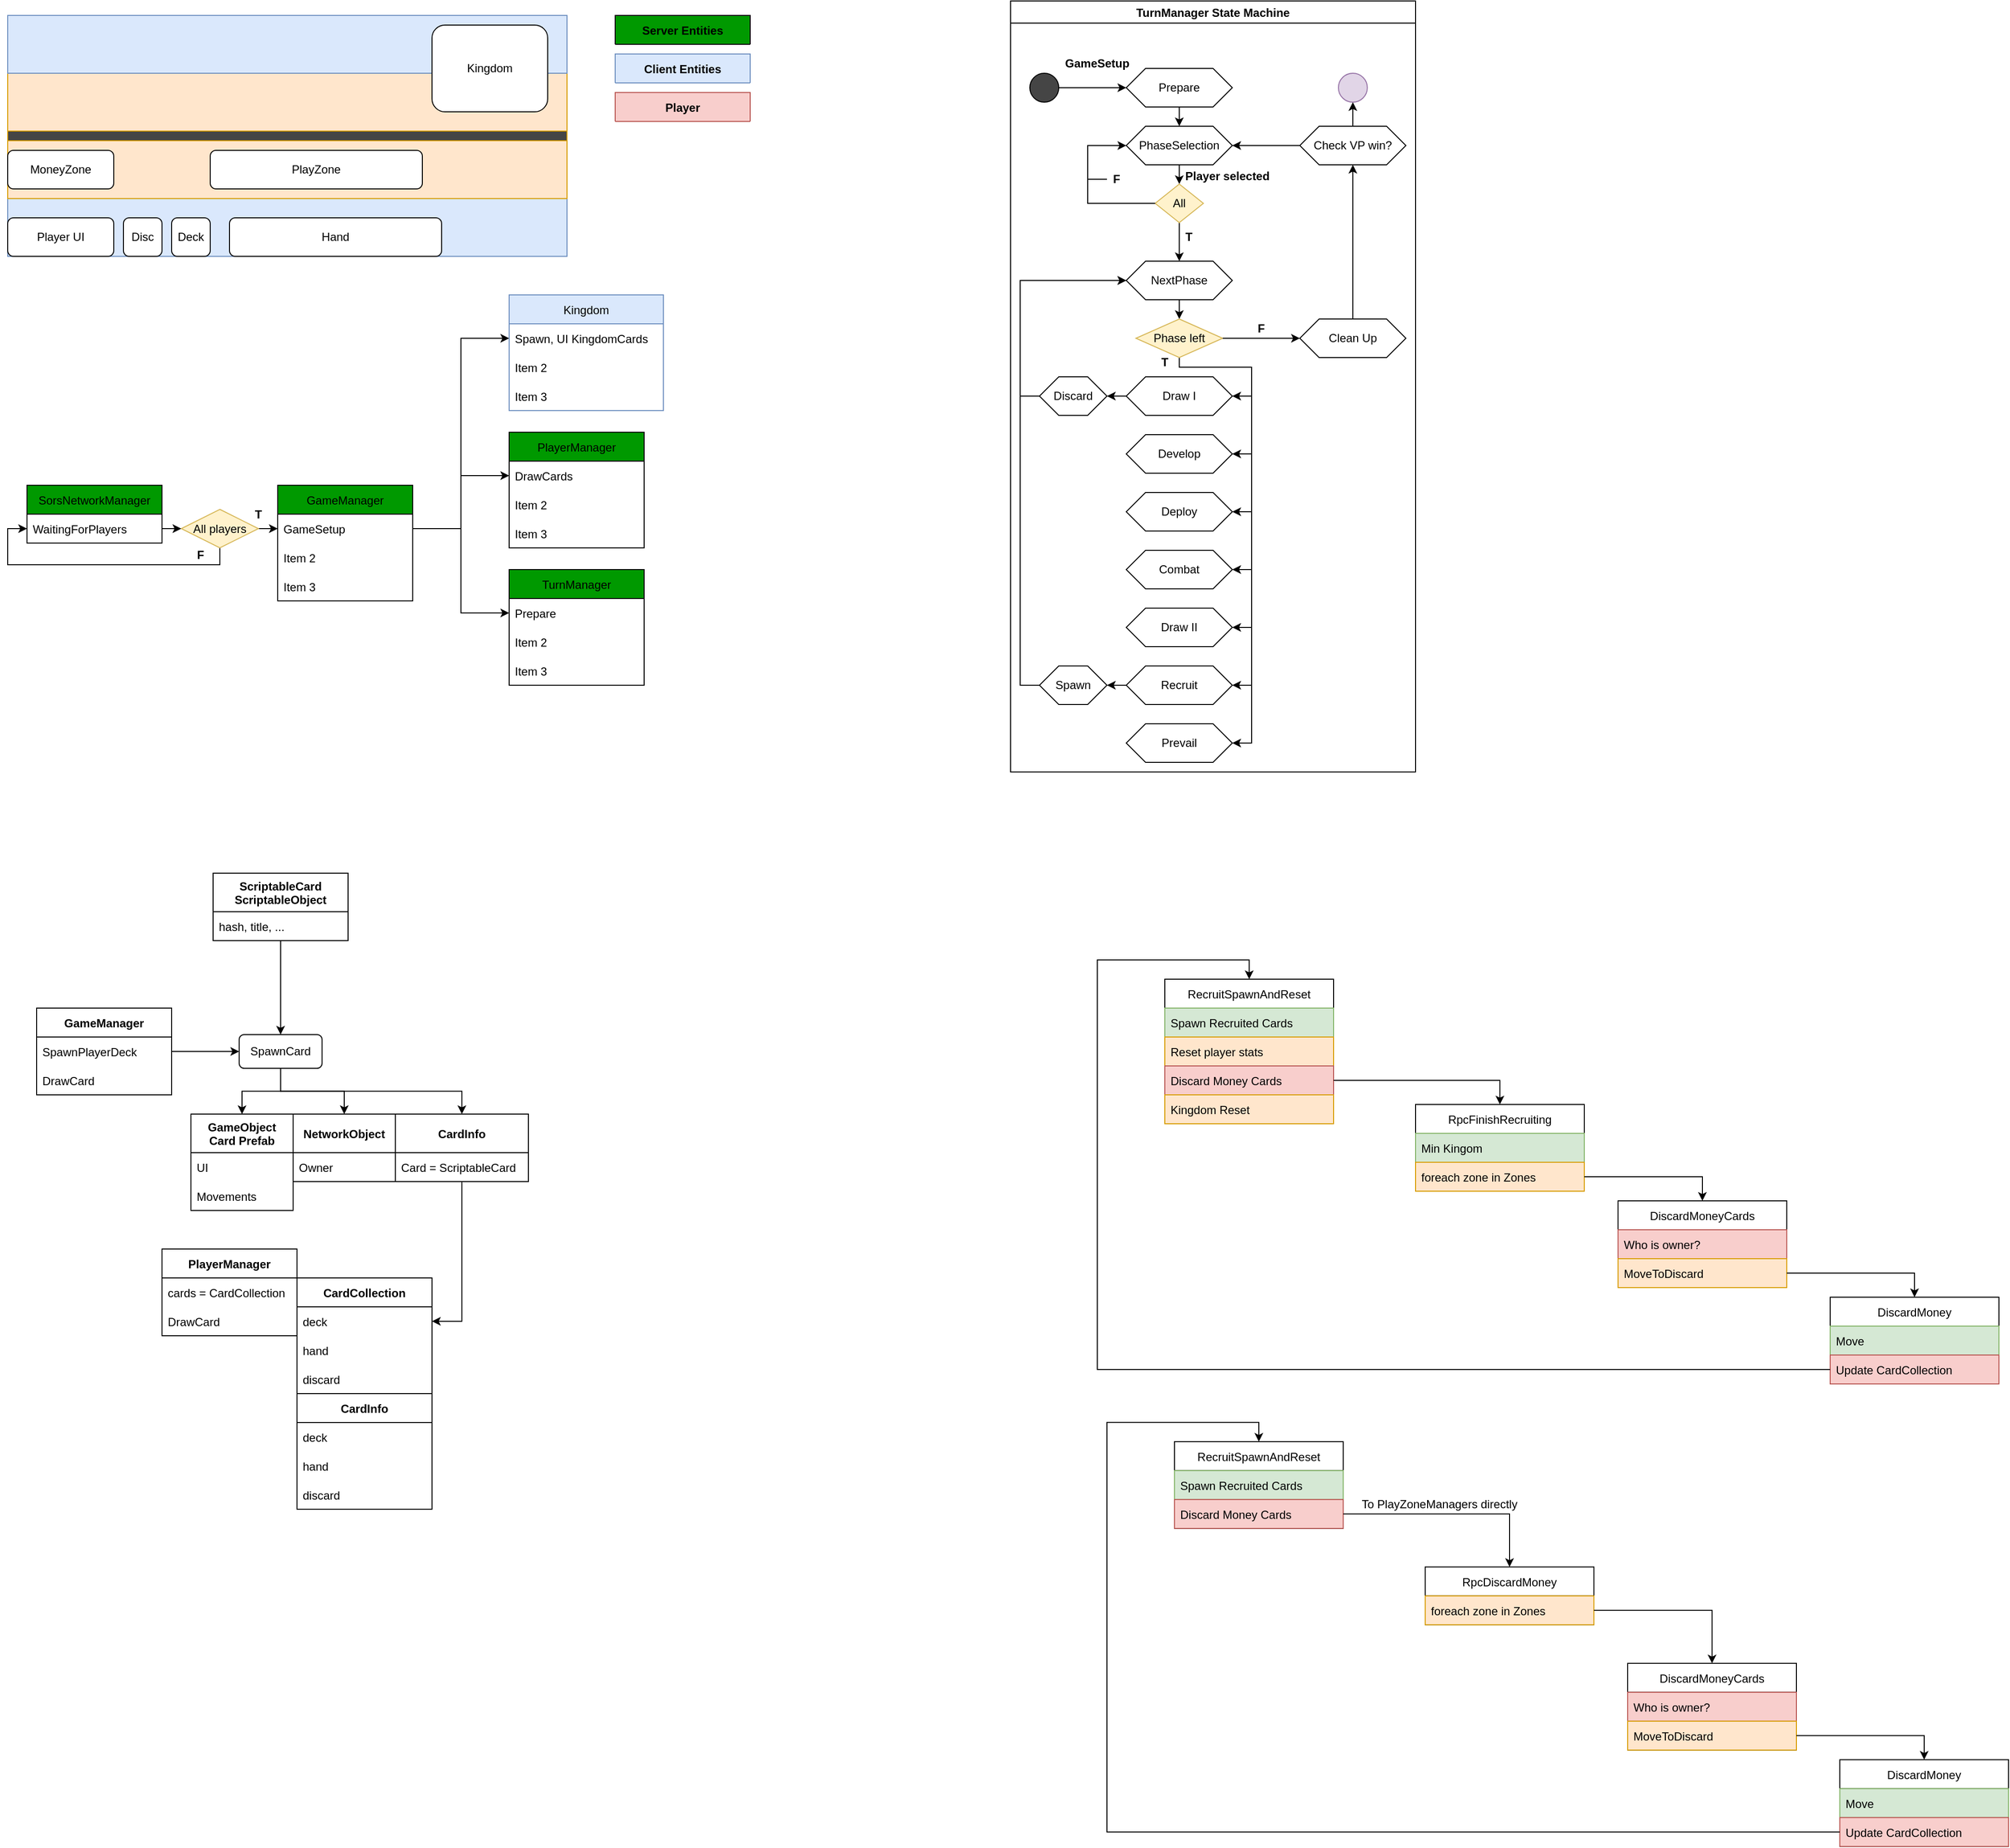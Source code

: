 <mxfile version="20.3.2" type="github">
  <diagram name="Page-1" id="e56a1550-8fbb-45ad-956c-1786394a9013">
    <mxGraphModel dx="1580" dy="887" grid="1" gridSize="10" guides="1" tooltips="1" connect="1" arrows="1" fold="1" page="1" pageScale="1" pageWidth="1100" pageHeight="850" background="none" math="0" shadow="0">
      <root>
        <mxCell id="0" />
        <mxCell id="1" parent="0" />
        <mxCell id="LB_I5nbtP3hotRsRZlri-26" value="TurnManager State Machine" style="swimlane;" parent="1" vertex="1">
          <mxGeometry x="1110" y="25" width="420" height="800" as="geometry" />
        </mxCell>
        <mxCell id="LB_I5nbtP3hotRsRZlri-33" style="edgeStyle=orthogonalEdgeStyle;rounded=0;orthogonalLoop=1;jettySize=auto;html=1;exitX=0.5;exitY=1;exitDx=0;exitDy=0;entryX=0.5;entryY=0;entryDx=0;entryDy=0;" parent="LB_I5nbtP3hotRsRZlri-26" source="LB_I5nbtP3hotRsRZlri-27" target="LB_I5nbtP3hotRsRZlri-32" edge="1">
          <mxGeometry relative="1" as="geometry" />
        </mxCell>
        <mxCell id="LB_I5nbtP3hotRsRZlri-27" value="Prepare" style="shape=hexagon;perimeter=hexagonPerimeter2;whiteSpace=wrap;html=1;fixedSize=1;" parent="LB_I5nbtP3hotRsRZlri-26" vertex="1">
          <mxGeometry x="120" y="70" width="110" height="40" as="geometry" />
        </mxCell>
        <mxCell id="LB_I5nbtP3hotRsRZlri-29" style="edgeStyle=orthogonalEdgeStyle;rounded=0;orthogonalLoop=1;jettySize=auto;html=1;exitX=1;exitY=0.5;exitDx=0;exitDy=0;entryX=0;entryY=0.5;entryDx=0;entryDy=0;" parent="LB_I5nbtP3hotRsRZlri-26" source="LB_I5nbtP3hotRsRZlri-28" target="LB_I5nbtP3hotRsRZlri-27" edge="1">
          <mxGeometry relative="1" as="geometry" />
        </mxCell>
        <mxCell id="LB_I5nbtP3hotRsRZlri-28" value="" style="ellipse;whiteSpace=wrap;html=1;aspect=fixed;fillColor=#454545;" parent="LB_I5nbtP3hotRsRZlri-26" vertex="1">
          <mxGeometry x="20" y="75" width="30" height="30" as="geometry" />
        </mxCell>
        <mxCell id="LB_I5nbtP3hotRsRZlri-31" value="&lt;b&gt;GameSetup&lt;/b&gt;" style="text;html=1;strokeColor=none;fillColor=none;align=center;verticalAlign=middle;whiteSpace=wrap;rounded=0;" parent="LB_I5nbtP3hotRsRZlri-26" vertex="1">
          <mxGeometry x="60" y="50" width="60" height="30" as="geometry" />
        </mxCell>
        <mxCell id="LB_I5nbtP3hotRsRZlri-36" style="edgeStyle=orthogonalEdgeStyle;rounded=0;orthogonalLoop=1;jettySize=auto;html=1;exitX=0.5;exitY=1;exitDx=0;exitDy=0;entryX=0.5;entryY=0;entryDx=0;entryDy=0;" parent="LB_I5nbtP3hotRsRZlri-26" source="LB_I5nbtP3hotRsRZlri-32" target="LB_I5nbtP3hotRsRZlri-34" edge="1">
          <mxGeometry relative="1" as="geometry" />
        </mxCell>
        <mxCell id="LB_I5nbtP3hotRsRZlri-32" value="PhaseSelection" style="shape=hexagon;perimeter=hexagonPerimeter2;whiteSpace=wrap;html=1;fixedSize=1;" parent="LB_I5nbtP3hotRsRZlri-26" vertex="1">
          <mxGeometry x="120" y="130" width="110" height="40" as="geometry" />
        </mxCell>
        <mxCell id="LB_I5nbtP3hotRsRZlri-37" style="edgeStyle=orthogonalEdgeStyle;rounded=0;orthogonalLoop=1;jettySize=auto;html=1;exitX=0;exitY=0.5;exitDx=0;exitDy=0;entryX=0;entryY=0.5;entryDx=0;entryDy=0;startArrow=none;" parent="LB_I5nbtP3hotRsRZlri-26" source="LB_I5nbtP3hotRsRZlri-38" target="LB_I5nbtP3hotRsRZlri-32" edge="1">
          <mxGeometry relative="1" as="geometry" />
        </mxCell>
        <mxCell id="58iVRJR7mtL0bhPhVLgX-5" style="edgeStyle=orthogonalEdgeStyle;rounded=0;orthogonalLoop=1;jettySize=auto;html=1;exitX=0.5;exitY=1;exitDx=0;exitDy=0;entryX=0.5;entryY=0;entryDx=0;entryDy=0;" parent="LB_I5nbtP3hotRsRZlri-26" source="LB_I5nbtP3hotRsRZlri-34" target="LB_I5nbtP3hotRsRZlri-40" edge="1">
          <mxGeometry relative="1" as="geometry" />
        </mxCell>
        <mxCell id="LB_I5nbtP3hotRsRZlri-34" value="All" style="rhombus;whiteSpace=wrap;html=1;fillColor=#fff2cc;strokeColor=#d6b656;" parent="LB_I5nbtP3hotRsRZlri-26" vertex="1">
          <mxGeometry x="150" y="190" width="50" height="40" as="geometry" />
        </mxCell>
        <mxCell id="LB_I5nbtP3hotRsRZlri-35" value="&lt;b&gt;Player selected&lt;/b&gt;" style="text;html=1;strokeColor=none;fillColor=none;align=center;verticalAlign=middle;whiteSpace=wrap;rounded=0;" parent="LB_I5nbtP3hotRsRZlri-26" vertex="1">
          <mxGeometry x="175" y="167" width="100" height="30" as="geometry" />
        </mxCell>
        <mxCell id="LB_I5nbtP3hotRsRZlri-38" value="&lt;b&gt;F&lt;/b&gt;" style="text;html=1;strokeColor=none;fillColor=none;align=center;verticalAlign=middle;whiteSpace=wrap;rounded=0;" parent="LB_I5nbtP3hotRsRZlri-26" vertex="1">
          <mxGeometry x="100" y="170" width="20" height="30" as="geometry" />
        </mxCell>
        <mxCell id="LB_I5nbtP3hotRsRZlri-39" value="" style="edgeStyle=orthogonalEdgeStyle;rounded=0;orthogonalLoop=1;jettySize=auto;html=1;exitX=0;exitY=0.5;exitDx=0;exitDy=0;entryX=0;entryY=0.5;entryDx=0;entryDy=0;endArrow=none;" parent="LB_I5nbtP3hotRsRZlri-26" source="LB_I5nbtP3hotRsRZlri-34" target="LB_I5nbtP3hotRsRZlri-38" edge="1">
          <mxGeometry relative="1" as="geometry">
            <mxPoint x="1380" y="1050" as="sourcePoint" />
            <mxPoint x="1350" y="990" as="targetPoint" />
            <Array as="points">
              <mxPoint x="80" y="210" />
              <mxPoint x="80" y="185" />
            </Array>
          </mxGeometry>
        </mxCell>
        <mxCell id="58iVRJR7mtL0bhPhVLgX-8" style="edgeStyle=orthogonalEdgeStyle;rounded=0;orthogonalLoop=1;jettySize=auto;html=1;exitX=0.5;exitY=1;exitDx=0;exitDy=0;entryX=0.5;entryY=0;entryDx=0;entryDy=0;" parent="LB_I5nbtP3hotRsRZlri-26" source="LB_I5nbtP3hotRsRZlri-40" target="LB_I5nbtP3hotRsRZlri-44" edge="1">
          <mxGeometry relative="1" as="geometry" />
        </mxCell>
        <mxCell id="LB_I5nbtP3hotRsRZlri-40" value="NextPhase" style="shape=hexagon;perimeter=hexagonPerimeter2;whiteSpace=wrap;html=1;fixedSize=1;" parent="LB_I5nbtP3hotRsRZlri-26" vertex="1">
          <mxGeometry x="120" y="270" width="110" height="40" as="geometry" />
        </mxCell>
        <mxCell id="LB_I5nbtP3hotRsRZlri-42" value="&lt;b&gt;T&lt;/b&gt;" style="text;html=1;strokeColor=none;fillColor=none;align=center;verticalAlign=middle;whiteSpace=wrap;rounded=0;" parent="LB_I5nbtP3hotRsRZlri-26" vertex="1">
          <mxGeometry x="175" y="230" width="20" height="30" as="geometry" />
        </mxCell>
        <mxCell id="58iVRJR7mtL0bhPhVLgX-4" style="edgeStyle=orthogonalEdgeStyle;rounded=0;orthogonalLoop=1;jettySize=auto;html=1;exitX=0;exitY=0.5;exitDx=0;exitDy=0;entryX=1;entryY=0.5;entryDx=0;entryDy=0;" parent="LB_I5nbtP3hotRsRZlri-26" source="LB_I5nbtP3hotRsRZlri-43" target="LB_I5nbtP3hotRsRZlri-48" edge="1">
          <mxGeometry relative="1" as="geometry" />
        </mxCell>
        <mxCell id="LB_I5nbtP3hotRsRZlri-43" value="Draw I" style="shape=hexagon;perimeter=hexagonPerimeter2;whiteSpace=wrap;html=1;fixedSize=1;" parent="LB_I5nbtP3hotRsRZlri-26" vertex="1">
          <mxGeometry x="120" y="390" width="110" height="40" as="geometry" />
        </mxCell>
        <mxCell id="LB_I5nbtP3hotRsRZlri-46" style="edgeStyle=orthogonalEdgeStyle;rounded=0;orthogonalLoop=1;jettySize=auto;html=1;exitX=0.5;exitY=1;exitDx=0;exitDy=0;entryX=1;entryY=0.5;entryDx=0;entryDy=0;" parent="LB_I5nbtP3hotRsRZlri-26" source="LB_I5nbtP3hotRsRZlri-44" target="LB_I5nbtP3hotRsRZlri-43" edge="1">
          <mxGeometry relative="1" as="geometry">
            <mxPoint x="250" y="400.0" as="sourcePoint" />
            <Array as="points">
              <mxPoint x="175" y="380" />
              <mxPoint x="250" y="380" />
              <mxPoint x="250" y="410" />
            </Array>
          </mxGeometry>
        </mxCell>
        <mxCell id="LB_I5nbtP3hotRsRZlri-57" style="edgeStyle=orthogonalEdgeStyle;rounded=0;orthogonalLoop=1;jettySize=auto;html=1;exitX=0;exitY=0.5;exitDx=0;exitDy=0;entryX=1;entryY=0.5;entryDx=0;entryDy=0;" parent="LB_I5nbtP3hotRsRZlri-26" target="LB_I5nbtP3hotRsRZlri-49" edge="1">
          <mxGeometry relative="1" as="geometry">
            <Array as="points">
              <mxPoint x="250" y="470" />
            </Array>
            <mxPoint x="250" y="400.0" as="sourcePoint" />
          </mxGeometry>
        </mxCell>
        <mxCell id="LB_I5nbtP3hotRsRZlri-58" style="edgeStyle=orthogonalEdgeStyle;rounded=0;orthogonalLoop=1;jettySize=auto;html=1;exitX=0;exitY=0.5;exitDx=0;exitDy=0;entryX=1;entryY=0.5;entryDx=0;entryDy=0;" parent="LB_I5nbtP3hotRsRZlri-26" target="LB_I5nbtP3hotRsRZlri-50" edge="1">
          <mxGeometry relative="1" as="geometry">
            <Array as="points">
              <mxPoint x="250" y="530" />
            </Array>
            <mxPoint x="250" y="400.0" as="sourcePoint" />
          </mxGeometry>
        </mxCell>
        <mxCell id="LB_I5nbtP3hotRsRZlri-59" style="edgeStyle=orthogonalEdgeStyle;rounded=0;orthogonalLoop=1;jettySize=auto;html=1;exitX=0;exitY=0.5;exitDx=0;exitDy=0;entryX=1;entryY=0.5;entryDx=0;entryDy=0;" parent="LB_I5nbtP3hotRsRZlri-26" target="LB_I5nbtP3hotRsRZlri-51" edge="1">
          <mxGeometry relative="1" as="geometry">
            <Array as="points">
              <mxPoint x="250" y="590" />
            </Array>
            <mxPoint x="250" y="400.0" as="sourcePoint" />
          </mxGeometry>
        </mxCell>
        <mxCell id="58iVRJR7mtL0bhPhVLgX-1" style="edgeStyle=orthogonalEdgeStyle;rounded=0;orthogonalLoop=1;jettySize=auto;html=1;exitX=0;exitY=0.5;exitDx=0;exitDy=0;entryX=1;entryY=0.5;entryDx=0;entryDy=0;" parent="LB_I5nbtP3hotRsRZlri-26" target="LB_I5nbtP3hotRsRZlri-54" edge="1">
          <mxGeometry relative="1" as="geometry">
            <mxPoint x="250" y="400.0" as="sourcePoint" />
            <Array as="points">
              <mxPoint x="250" y="650" />
            </Array>
          </mxGeometry>
        </mxCell>
        <mxCell id="58iVRJR7mtL0bhPhVLgX-2" style="edgeStyle=orthogonalEdgeStyle;rounded=0;orthogonalLoop=1;jettySize=auto;html=1;exitX=0;exitY=0.5;exitDx=0;exitDy=0;entryX=1;entryY=0.5;entryDx=0;entryDy=0;" parent="LB_I5nbtP3hotRsRZlri-26" target="LB_I5nbtP3hotRsRZlri-55" edge="1">
          <mxGeometry relative="1" as="geometry">
            <mxPoint x="250" y="400.0" as="sourcePoint" />
            <Array as="points">
              <mxPoint x="250" y="710" />
            </Array>
          </mxGeometry>
        </mxCell>
        <mxCell id="58iVRJR7mtL0bhPhVLgX-3" style="edgeStyle=orthogonalEdgeStyle;rounded=0;orthogonalLoop=1;jettySize=auto;html=1;exitX=0;exitY=0.5;exitDx=0;exitDy=0;entryX=1;entryY=0.5;entryDx=0;entryDy=0;" parent="LB_I5nbtP3hotRsRZlri-26" target="LB_I5nbtP3hotRsRZlri-56" edge="1">
          <mxGeometry relative="1" as="geometry">
            <mxPoint x="250" y="400.0" as="sourcePoint" />
            <Array as="points">
              <mxPoint x="250" y="770" />
            </Array>
          </mxGeometry>
        </mxCell>
        <mxCell id="LB_I5nbtP3hotRsRZlri-44" value="Phase left" style="rhombus;whiteSpace=wrap;html=1;fillColor=#fff2cc;strokeColor=#d6b656;" parent="LB_I5nbtP3hotRsRZlri-26" vertex="1">
          <mxGeometry x="130" y="330" width="90" height="40" as="geometry" />
        </mxCell>
        <mxCell id="LB_I5nbtP3hotRsRZlri-47" value="&lt;b&gt;T&lt;/b&gt;" style="text;html=1;strokeColor=none;fillColor=none;align=center;verticalAlign=middle;whiteSpace=wrap;rounded=0;" parent="LB_I5nbtP3hotRsRZlri-26" vertex="1">
          <mxGeometry x="150" y="360" width="20" height="30" as="geometry" />
        </mxCell>
        <mxCell id="LB_I5nbtP3hotRsRZlri-48" value="Discard" style="shape=hexagon;perimeter=hexagonPerimeter2;whiteSpace=wrap;html=1;fixedSize=1;" parent="LB_I5nbtP3hotRsRZlri-26" vertex="1">
          <mxGeometry x="30" y="390" width="70" height="40" as="geometry" />
        </mxCell>
        <mxCell id="LB_I5nbtP3hotRsRZlri-49" value="Develop" style="shape=hexagon;perimeter=hexagonPerimeter2;whiteSpace=wrap;html=1;fixedSize=1;" parent="LB_I5nbtP3hotRsRZlri-26" vertex="1">
          <mxGeometry x="120" y="450" width="110" height="40" as="geometry" />
        </mxCell>
        <mxCell id="LB_I5nbtP3hotRsRZlri-50" value="Deploy" style="shape=hexagon;perimeter=hexagonPerimeter2;whiteSpace=wrap;html=1;fixedSize=1;" parent="LB_I5nbtP3hotRsRZlri-26" vertex="1">
          <mxGeometry x="120" y="510" width="110" height="40" as="geometry" />
        </mxCell>
        <mxCell id="LB_I5nbtP3hotRsRZlri-51" value="Combat" style="shape=hexagon;perimeter=hexagonPerimeter2;whiteSpace=wrap;html=1;fixedSize=1;" parent="LB_I5nbtP3hotRsRZlri-26" vertex="1">
          <mxGeometry x="120" y="570" width="110" height="40" as="geometry" />
        </mxCell>
        <mxCell id="LB_I5nbtP3hotRsRZlri-54" value="Draw II" style="shape=hexagon;perimeter=hexagonPerimeter2;whiteSpace=wrap;html=1;fixedSize=1;" parent="LB_I5nbtP3hotRsRZlri-26" vertex="1">
          <mxGeometry x="120" y="630" width="110" height="40" as="geometry" />
        </mxCell>
        <mxCell id="58iVRJR7mtL0bhPhVLgX-7" style="edgeStyle=orthogonalEdgeStyle;rounded=0;orthogonalLoop=1;jettySize=auto;html=1;exitX=0;exitY=0.5;exitDx=0;exitDy=0;entryX=1;entryY=0.5;entryDx=0;entryDy=0;" parent="LB_I5nbtP3hotRsRZlri-26" source="LB_I5nbtP3hotRsRZlri-55" target="58iVRJR7mtL0bhPhVLgX-6" edge="1">
          <mxGeometry relative="1" as="geometry" />
        </mxCell>
        <mxCell id="LB_I5nbtP3hotRsRZlri-55" value="Recruit" style="shape=hexagon;perimeter=hexagonPerimeter2;whiteSpace=wrap;html=1;fixedSize=1;" parent="LB_I5nbtP3hotRsRZlri-26" vertex="1">
          <mxGeometry x="120" y="690" width="110" height="40" as="geometry" />
        </mxCell>
        <mxCell id="LB_I5nbtP3hotRsRZlri-56" value="Prevail" style="shape=hexagon;perimeter=hexagonPerimeter2;whiteSpace=wrap;html=1;fixedSize=1;" parent="LB_I5nbtP3hotRsRZlri-26" vertex="1">
          <mxGeometry x="120" y="750" width="110" height="40" as="geometry" />
        </mxCell>
        <mxCell id="58iVRJR7mtL0bhPhVLgX-9" style="edgeStyle=orthogonalEdgeStyle;rounded=0;orthogonalLoop=1;jettySize=auto;html=1;exitX=0;exitY=0.5;exitDx=0;exitDy=0;entryX=0;entryY=0.5;entryDx=0;entryDy=0;" parent="LB_I5nbtP3hotRsRZlri-26" source="58iVRJR7mtL0bhPhVLgX-6" target="LB_I5nbtP3hotRsRZlri-40" edge="1">
          <mxGeometry relative="1" as="geometry" />
        </mxCell>
        <mxCell id="58iVRJR7mtL0bhPhVLgX-6" value="Spawn" style="shape=hexagon;perimeter=hexagonPerimeter2;whiteSpace=wrap;html=1;fixedSize=1;" parent="LB_I5nbtP3hotRsRZlri-26" vertex="1">
          <mxGeometry x="30" y="690" width="70" height="40" as="geometry" />
        </mxCell>
        <mxCell id="58iVRJR7mtL0bhPhVLgX-10" style="edgeStyle=orthogonalEdgeStyle;rounded=0;orthogonalLoop=1;jettySize=auto;html=1;exitX=0;exitY=0.5;exitDx=0;exitDy=0;entryX=0;entryY=0.5;entryDx=0;entryDy=0;" parent="LB_I5nbtP3hotRsRZlri-26" source="LB_I5nbtP3hotRsRZlri-48" target="LB_I5nbtP3hotRsRZlri-40" edge="1">
          <mxGeometry relative="1" as="geometry">
            <mxPoint x="70" y="350" as="targetPoint" />
          </mxGeometry>
        </mxCell>
        <mxCell id="58iVRJR7mtL0bhPhVLgX-15" style="edgeStyle=orthogonalEdgeStyle;rounded=0;orthogonalLoop=1;jettySize=auto;html=1;exitX=0.5;exitY=0;exitDx=0;exitDy=0;entryX=0.5;entryY=1;entryDx=0;entryDy=0;" parent="LB_I5nbtP3hotRsRZlri-26" source="58iVRJR7mtL0bhPhVLgX-12" target="58iVRJR7mtL0bhPhVLgX-14" edge="1">
          <mxGeometry relative="1" as="geometry" />
        </mxCell>
        <mxCell id="58iVRJR7mtL0bhPhVLgX-12" value="Clean Up" style="shape=hexagon;perimeter=hexagonPerimeter2;whiteSpace=wrap;html=1;fixedSize=1;" parent="LB_I5nbtP3hotRsRZlri-26" vertex="1">
          <mxGeometry x="300" y="330" width="110" height="40" as="geometry" />
        </mxCell>
        <mxCell id="58iVRJR7mtL0bhPhVLgX-11" style="edgeStyle=orthogonalEdgeStyle;rounded=0;orthogonalLoop=1;jettySize=auto;html=1;exitX=1;exitY=0.5;exitDx=0;exitDy=0;entryX=0;entryY=0.5;entryDx=0;entryDy=0;" parent="LB_I5nbtP3hotRsRZlri-26" source="LB_I5nbtP3hotRsRZlri-44" target="58iVRJR7mtL0bhPhVLgX-12" edge="1">
          <mxGeometry relative="1" as="geometry">
            <mxPoint x="300" y="350.174" as="targetPoint" />
          </mxGeometry>
        </mxCell>
        <mxCell id="58iVRJR7mtL0bhPhVLgX-16" style="edgeStyle=orthogonalEdgeStyle;rounded=0;orthogonalLoop=1;jettySize=auto;html=1;exitX=0;exitY=0.5;exitDx=0;exitDy=0;entryX=1;entryY=0.5;entryDx=0;entryDy=0;" parent="LB_I5nbtP3hotRsRZlri-26" source="58iVRJR7mtL0bhPhVLgX-14" target="LB_I5nbtP3hotRsRZlri-32" edge="1">
          <mxGeometry relative="1" as="geometry" />
        </mxCell>
        <mxCell id="58iVRJR7mtL0bhPhVLgX-20" style="edgeStyle=orthogonalEdgeStyle;rounded=0;orthogonalLoop=1;jettySize=auto;html=1;exitX=0.5;exitY=0;exitDx=0;exitDy=0;entryX=0.5;entryY=1;entryDx=0;entryDy=0;" parent="LB_I5nbtP3hotRsRZlri-26" source="58iVRJR7mtL0bhPhVLgX-14" target="58iVRJR7mtL0bhPhVLgX-17" edge="1">
          <mxGeometry relative="1" as="geometry" />
        </mxCell>
        <mxCell id="58iVRJR7mtL0bhPhVLgX-14" value="Check VP win?" style="shape=hexagon;perimeter=hexagonPerimeter2;whiteSpace=wrap;html=1;fixedSize=1;" parent="LB_I5nbtP3hotRsRZlri-26" vertex="1">
          <mxGeometry x="300" y="130" width="110" height="40" as="geometry" />
        </mxCell>
        <mxCell id="58iVRJR7mtL0bhPhVLgX-17" value="" style="ellipse;whiteSpace=wrap;html=1;aspect=fixed;fillColor=#e1d5e7;strokeColor=#9673a6;" parent="LB_I5nbtP3hotRsRZlri-26" vertex="1">
          <mxGeometry x="340" y="75" width="30" height="30" as="geometry" />
        </mxCell>
        <mxCell id="58iVRJR7mtL0bhPhVLgX-25" value="&lt;b&gt;F&lt;/b&gt;" style="text;html=1;strokeColor=none;fillColor=none;align=center;verticalAlign=middle;whiteSpace=wrap;rounded=0;" parent="LB_I5nbtP3hotRsRZlri-26" vertex="1">
          <mxGeometry x="250" y="325" width="20" height="30" as="geometry" />
        </mxCell>
        <mxCell id="58iVRJR7mtL0bhPhVLgX-21" value="" style="group" parent="1" vertex="1" connectable="0">
          <mxGeometry x="100" y="930" width="510" height="660" as="geometry" />
        </mxCell>
        <mxCell id="E3y60lkcEBOWgc4NYitt-2" value="ScriptableCard&#xa;ScriptableObject" style="swimlane;fontStyle=1;childLayout=stackLayout;horizontal=1;startSize=40;horizontalStack=0;resizeParent=1;resizeParentMax=0;resizeLast=0;collapsible=1;marginBottom=0;" parent="58iVRJR7mtL0bhPhVLgX-21" vertex="1">
          <mxGeometry x="183" width="140" height="70" as="geometry" />
        </mxCell>
        <mxCell id="E3y60lkcEBOWgc4NYitt-3" value="hash, title, ..." style="text;strokeColor=none;fillColor=none;align=left;verticalAlign=middle;spacingLeft=4;spacingRight=4;overflow=hidden;points=[[0,0.5],[1,0.5]];portConstraint=eastwest;rotatable=0;" parent="E3y60lkcEBOWgc4NYitt-2" vertex="1">
          <mxGeometry y="40" width="140" height="30" as="geometry" />
        </mxCell>
        <mxCell id="E3y60lkcEBOWgc4NYitt-4" value="PlayerManager" style="swimlane;fontStyle=1;childLayout=stackLayout;horizontal=1;startSize=30;horizontalStack=0;resizeParent=1;resizeParentMax=0;resizeLast=0;collapsible=1;marginBottom=0;" parent="58iVRJR7mtL0bhPhVLgX-21" vertex="1">
          <mxGeometry x="130" y="390" width="140" height="90" as="geometry" />
        </mxCell>
        <mxCell id="E3y60lkcEBOWgc4NYitt-5" value="cards = CardCollection" style="text;strokeColor=none;fillColor=none;align=left;verticalAlign=middle;spacingLeft=4;spacingRight=4;overflow=hidden;points=[[0,0.5],[1,0.5]];portConstraint=eastwest;rotatable=0;" parent="E3y60lkcEBOWgc4NYitt-4" vertex="1">
          <mxGeometry y="30" width="140" height="30" as="geometry" />
        </mxCell>
        <mxCell id="E3y60lkcEBOWgc4NYitt-6" value="DrawCard" style="text;strokeColor=none;fillColor=none;align=left;verticalAlign=middle;spacingLeft=4;spacingRight=4;overflow=hidden;points=[[0,0.5],[1,0.5]];portConstraint=eastwest;rotatable=0;" parent="E3y60lkcEBOWgc4NYitt-4" vertex="1">
          <mxGeometry y="60" width="140" height="30" as="geometry" />
        </mxCell>
        <mxCell id="E3y60lkcEBOWgc4NYitt-7" value="CardCollection" style="swimlane;fontStyle=1;childLayout=stackLayout;horizontal=1;startSize=30;horizontalStack=0;resizeParent=1;resizeParentMax=0;resizeLast=0;collapsible=1;marginBottom=0;" parent="58iVRJR7mtL0bhPhVLgX-21" vertex="1">
          <mxGeometry x="270" y="420" width="140" height="120" as="geometry" />
        </mxCell>
        <mxCell id="E3y60lkcEBOWgc4NYitt-8" value="deck" style="text;strokeColor=none;fillColor=none;align=left;verticalAlign=middle;spacingLeft=4;spacingRight=4;overflow=hidden;points=[[0,0.5],[1,0.5]];portConstraint=eastwest;rotatable=0;" parent="E3y60lkcEBOWgc4NYitt-7" vertex="1">
          <mxGeometry y="30" width="140" height="30" as="geometry" />
        </mxCell>
        <mxCell id="E3y60lkcEBOWgc4NYitt-9" value="hand    " style="text;strokeColor=none;fillColor=none;align=left;verticalAlign=middle;spacingLeft=4;spacingRight=4;overflow=hidden;points=[[0,0.5],[1,0.5]];portConstraint=eastwest;rotatable=0;" parent="E3y60lkcEBOWgc4NYitt-7" vertex="1">
          <mxGeometry y="60" width="140" height="30" as="geometry" />
        </mxCell>
        <mxCell id="E3y60lkcEBOWgc4NYitt-10" value="discard" style="text;strokeColor=none;fillColor=none;align=left;verticalAlign=middle;spacingLeft=4;spacingRight=4;overflow=hidden;points=[[0,0.5],[1,0.5]];portConstraint=eastwest;rotatable=0;" parent="E3y60lkcEBOWgc4NYitt-7" vertex="1">
          <mxGeometry y="90" width="140" height="30" as="geometry" />
        </mxCell>
        <mxCell id="E3y60lkcEBOWgc4NYitt-11" value="CardInfo" style="swimlane;fontStyle=1;childLayout=stackLayout;horizontal=1;startSize=30;horizontalStack=0;resizeParent=1;resizeParentMax=0;resizeLast=0;collapsible=1;marginBottom=0;" parent="58iVRJR7mtL0bhPhVLgX-21" vertex="1">
          <mxGeometry x="270" y="540" width="140" height="120" as="geometry" />
        </mxCell>
        <mxCell id="E3y60lkcEBOWgc4NYitt-12" value="deck" style="text;strokeColor=none;fillColor=none;align=left;verticalAlign=middle;spacingLeft=4;spacingRight=4;overflow=hidden;points=[[0,0.5],[1,0.5]];portConstraint=eastwest;rotatable=0;" parent="E3y60lkcEBOWgc4NYitt-11" vertex="1">
          <mxGeometry y="30" width="140" height="30" as="geometry" />
        </mxCell>
        <mxCell id="E3y60lkcEBOWgc4NYitt-13" value="hand    " style="text;strokeColor=none;fillColor=none;align=left;verticalAlign=middle;spacingLeft=4;spacingRight=4;overflow=hidden;points=[[0,0.5],[1,0.5]];portConstraint=eastwest;rotatable=0;" parent="E3y60lkcEBOWgc4NYitt-11" vertex="1">
          <mxGeometry y="60" width="140" height="30" as="geometry" />
        </mxCell>
        <mxCell id="E3y60lkcEBOWgc4NYitt-14" value="discard" style="text;strokeColor=none;fillColor=none;align=left;verticalAlign=middle;spacingLeft=4;spacingRight=4;overflow=hidden;points=[[0,0.5],[1,0.5]];portConstraint=eastwest;rotatable=0;" parent="E3y60lkcEBOWgc4NYitt-11" vertex="1">
          <mxGeometry y="90" width="140" height="30" as="geometry" />
        </mxCell>
        <mxCell id="E3y60lkcEBOWgc4NYitt-15" value="GameManager" style="swimlane;fontStyle=1;childLayout=stackLayout;horizontal=1;startSize=30;horizontalStack=0;resizeParent=1;resizeParentMax=0;resizeLast=0;collapsible=1;marginBottom=0;" parent="58iVRJR7mtL0bhPhVLgX-21" vertex="1">
          <mxGeometry y="140" width="140" height="90" as="geometry" />
        </mxCell>
        <mxCell id="E3y60lkcEBOWgc4NYitt-16" value="SpawnPlayerDeck" style="text;strokeColor=none;fillColor=none;align=left;verticalAlign=middle;spacingLeft=4;spacingRight=4;overflow=hidden;points=[[0,0.5],[1,0.5]];portConstraint=eastwest;rotatable=0;" parent="E3y60lkcEBOWgc4NYitt-15" vertex="1">
          <mxGeometry y="30" width="140" height="30" as="geometry" />
        </mxCell>
        <mxCell id="E3y60lkcEBOWgc4NYitt-17" value="DrawCard" style="text;strokeColor=none;fillColor=none;align=left;verticalAlign=middle;spacingLeft=4;spacingRight=4;overflow=hidden;points=[[0,0.5],[1,0.5]];portConstraint=eastwest;rotatable=0;" parent="E3y60lkcEBOWgc4NYitt-15" vertex="1">
          <mxGeometry y="60" width="140" height="30" as="geometry" />
        </mxCell>
        <mxCell id="E3y60lkcEBOWgc4NYitt-21" value="&lt;span style=&quot;text-align: left;&quot;&gt;SpawnCard&lt;/span&gt;" style="rounded=1;whiteSpace=wrap;html=1;" parent="58iVRJR7mtL0bhPhVLgX-21" vertex="1">
          <mxGeometry x="210" y="167.5" width="86" height="35" as="geometry" />
        </mxCell>
        <mxCell id="E3y60lkcEBOWgc4NYitt-1" style="edgeStyle=orthogonalEdgeStyle;rounded=0;orthogonalLoop=1;jettySize=auto;html=1;exitX=0.5;exitY=1;exitDx=0;exitDy=0;" parent="58iVRJR7mtL0bhPhVLgX-21" source="E3y60lkcEBOWgc4NYitt-2" target="E3y60lkcEBOWgc4NYitt-21" edge="1">
          <mxGeometry relative="1" as="geometry" />
        </mxCell>
        <mxCell id="E3y60lkcEBOWgc4NYitt-22" style="edgeStyle=orthogonalEdgeStyle;rounded=0;orthogonalLoop=1;jettySize=auto;html=1;exitX=1;exitY=0.5;exitDx=0;exitDy=0;entryX=0;entryY=0.5;entryDx=0;entryDy=0;" parent="58iVRJR7mtL0bhPhVLgX-21" source="E3y60lkcEBOWgc4NYitt-16" target="E3y60lkcEBOWgc4NYitt-21" edge="1">
          <mxGeometry relative="1" as="geometry" />
        </mxCell>
        <mxCell id="E3y60lkcEBOWgc4NYitt-23" value="GameObject&#xa;Card Prefab" style="swimlane;fontStyle=1;childLayout=stackLayout;horizontal=1;startSize=40;horizontalStack=0;resizeParent=1;resizeParentMax=0;resizeLast=0;collapsible=1;marginBottom=0;" parent="58iVRJR7mtL0bhPhVLgX-21" vertex="1">
          <mxGeometry x="160" y="250" width="106" height="100" as="geometry" />
        </mxCell>
        <mxCell id="E3y60lkcEBOWgc4NYitt-24" value="UI" style="text;strokeColor=none;fillColor=none;align=left;verticalAlign=middle;spacingLeft=4;spacingRight=4;overflow=hidden;points=[[0,0.5],[1,0.5]];portConstraint=eastwest;rotatable=0;" parent="E3y60lkcEBOWgc4NYitt-23" vertex="1">
          <mxGeometry y="40" width="106" height="30" as="geometry" />
        </mxCell>
        <mxCell id="E3y60lkcEBOWgc4NYitt-25" value="Movements" style="text;strokeColor=none;fillColor=none;align=left;verticalAlign=middle;spacingLeft=4;spacingRight=4;overflow=hidden;points=[[0,0.5],[1,0.5]];portConstraint=eastwest;rotatable=0;" parent="E3y60lkcEBOWgc4NYitt-23" vertex="1">
          <mxGeometry y="70" width="106" height="30" as="geometry" />
        </mxCell>
        <mxCell id="E3y60lkcEBOWgc4NYitt-18" style="edgeStyle=orthogonalEdgeStyle;rounded=0;orthogonalLoop=1;jettySize=auto;html=1;exitX=0.5;exitY=1;exitDx=0;exitDy=0;entryX=0.5;entryY=0;entryDx=0;entryDy=0;" parent="58iVRJR7mtL0bhPhVLgX-21" source="E3y60lkcEBOWgc4NYitt-21" target="E3y60lkcEBOWgc4NYitt-23" edge="1">
          <mxGeometry relative="1" as="geometry" />
        </mxCell>
        <mxCell id="E3y60lkcEBOWgc4NYitt-26" value="NetworkObject" style="swimlane;fontStyle=1;childLayout=stackLayout;horizontal=1;startSize=40;horizontalStack=0;resizeParent=1;resizeParentMax=0;resizeLast=0;collapsible=1;marginBottom=0;" parent="58iVRJR7mtL0bhPhVLgX-21" vertex="1">
          <mxGeometry x="266" y="250" width="106" height="70" as="geometry" />
        </mxCell>
        <mxCell id="E3y60lkcEBOWgc4NYitt-27" value="Owner" style="text;strokeColor=none;fillColor=none;align=left;verticalAlign=middle;spacingLeft=4;spacingRight=4;overflow=hidden;points=[[0,0.5],[1,0.5]];portConstraint=eastwest;rotatable=0;" parent="E3y60lkcEBOWgc4NYitt-26" vertex="1">
          <mxGeometry y="40" width="106" height="30" as="geometry" />
        </mxCell>
        <mxCell id="E3y60lkcEBOWgc4NYitt-19" style="edgeStyle=orthogonalEdgeStyle;rounded=0;orthogonalLoop=1;jettySize=auto;html=1;exitX=0.5;exitY=1;exitDx=0;exitDy=0;entryX=0.5;entryY=0;entryDx=0;entryDy=0;" parent="58iVRJR7mtL0bhPhVLgX-21" source="E3y60lkcEBOWgc4NYitt-21" target="E3y60lkcEBOWgc4NYitt-26" edge="1">
          <mxGeometry relative="1" as="geometry" />
        </mxCell>
        <mxCell id="E3y60lkcEBOWgc4NYitt-28" style="edgeStyle=orthogonalEdgeStyle;rounded=0;orthogonalLoop=1;jettySize=auto;html=1;exitX=0.5;exitY=1;exitDx=0;exitDy=0;" parent="58iVRJR7mtL0bhPhVLgX-21" source="E3y60lkcEBOWgc4NYitt-29" target="E3y60lkcEBOWgc4NYitt-8" edge="1">
          <mxGeometry relative="1" as="geometry" />
        </mxCell>
        <mxCell id="E3y60lkcEBOWgc4NYitt-29" value="CardInfo" style="swimlane;fontStyle=1;childLayout=stackLayout;horizontal=1;startSize=40;horizontalStack=0;resizeParent=1;resizeParentMax=0;resizeLast=0;collapsible=1;marginBottom=0;" parent="58iVRJR7mtL0bhPhVLgX-21" vertex="1">
          <mxGeometry x="372" y="250" width="138" height="70" as="geometry" />
        </mxCell>
        <mxCell id="E3y60lkcEBOWgc4NYitt-30" value="Card = ScriptableCard" style="text;strokeColor=none;fillColor=none;align=left;verticalAlign=middle;spacingLeft=4;spacingRight=4;overflow=hidden;points=[[0,0.5],[1,0.5]];portConstraint=eastwest;rotatable=0;" parent="E3y60lkcEBOWgc4NYitt-29" vertex="1">
          <mxGeometry y="40" width="138" height="30" as="geometry" />
        </mxCell>
        <mxCell id="E3y60lkcEBOWgc4NYitt-20" style="edgeStyle=orthogonalEdgeStyle;rounded=0;orthogonalLoop=1;jettySize=auto;html=1;exitX=0.5;exitY=1;exitDx=0;exitDy=0;entryX=0.5;entryY=0;entryDx=0;entryDy=0;" parent="58iVRJR7mtL0bhPhVLgX-21" source="E3y60lkcEBOWgc4NYitt-21" target="E3y60lkcEBOWgc4NYitt-29" edge="1">
          <mxGeometry relative="1" as="geometry" />
        </mxCell>
        <mxCell id="58iVRJR7mtL0bhPhVLgX-22" value="" style="group" parent="1" vertex="1" connectable="0">
          <mxGeometry x="70" y="40" width="580" height="250" as="geometry" />
        </mxCell>
        <mxCell id="C90KK72VCtRBAQaXPwwY-1" value="" style="rounded=0;whiteSpace=wrap;html=1;fillColor=#dae8fc;strokeColor=#6c8ebf;" parent="58iVRJR7mtL0bhPhVLgX-22" vertex="1">
          <mxGeometry y="190" width="580" height="60" as="geometry" />
        </mxCell>
        <mxCell id="C90KK72VCtRBAQaXPwwY-2" value="" style="rounded=0;whiteSpace=wrap;html=1;fillColor=#ffe6cc;strokeColor=#d79b00;" parent="58iVRJR7mtL0bhPhVLgX-22" vertex="1">
          <mxGeometry y="130" width="580" height="60" as="geometry" />
        </mxCell>
        <mxCell id="C90KK72VCtRBAQaXPwwY-3" value="" style="rounded=0;whiteSpace=wrap;html=1;fillColor=#ffe6cc;strokeColor=#d79b00;" parent="58iVRJR7mtL0bhPhVLgX-22" vertex="1">
          <mxGeometry y="60" width="580" height="60" as="geometry" />
        </mxCell>
        <mxCell id="C90KK72VCtRBAQaXPwwY-4" value="" style="rounded=0;whiteSpace=wrap;html=1;fillColor=#454545;strokeColor=#d79b00;" parent="58iVRJR7mtL0bhPhVLgX-22" vertex="1">
          <mxGeometry y="120" width="580" height="10" as="geometry" />
        </mxCell>
        <mxCell id="C90KK72VCtRBAQaXPwwY-5" value="" style="rounded=0;whiteSpace=wrap;html=1;fillColor=#dae8fc;strokeColor=#6c8ebf;" parent="58iVRJR7mtL0bhPhVLgX-22" vertex="1">
          <mxGeometry width="580" height="60" as="geometry" />
        </mxCell>
        <mxCell id="C90KK72VCtRBAQaXPwwY-6" value="Hand" style="rounded=1;whiteSpace=wrap;html=1;" parent="58iVRJR7mtL0bhPhVLgX-22" vertex="1">
          <mxGeometry x="230" y="210" width="220" height="40" as="geometry" />
        </mxCell>
        <mxCell id="C90KK72VCtRBAQaXPwwY-7" value="Player UI" style="rounded=1;whiteSpace=wrap;html=1;" parent="58iVRJR7mtL0bhPhVLgX-22" vertex="1">
          <mxGeometry y="210" width="110" height="40" as="geometry" />
        </mxCell>
        <mxCell id="C90KK72VCtRBAQaXPwwY-8" value="Disc" style="rounded=1;whiteSpace=wrap;html=1;" parent="58iVRJR7mtL0bhPhVLgX-22" vertex="1">
          <mxGeometry x="120" y="210" width="40" height="40" as="geometry" />
        </mxCell>
        <mxCell id="C90KK72VCtRBAQaXPwwY-9" value="Deck" style="rounded=1;whiteSpace=wrap;html=1;" parent="58iVRJR7mtL0bhPhVLgX-22" vertex="1">
          <mxGeometry x="170" y="210" width="40" height="40" as="geometry" />
        </mxCell>
        <mxCell id="C90KK72VCtRBAQaXPwwY-10" value="PlayZone" style="rounded=1;whiteSpace=wrap;html=1;" parent="58iVRJR7mtL0bhPhVLgX-22" vertex="1">
          <mxGeometry x="210" y="140" width="220" height="40" as="geometry" />
        </mxCell>
        <mxCell id="C90KK72VCtRBAQaXPwwY-11" value="MoneyZone" style="rounded=1;whiteSpace=wrap;html=1;" parent="58iVRJR7mtL0bhPhVLgX-22" vertex="1">
          <mxGeometry y="140" width="110" height="40" as="geometry" />
        </mxCell>
        <mxCell id="LB_I5nbtP3hotRsRZlri-5" value="Kingdom" style="rounded=1;whiteSpace=wrap;html=1;" parent="58iVRJR7mtL0bhPhVLgX-22" vertex="1">
          <mxGeometry x="440" y="10" width="120" height="90" as="geometry" />
        </mxCell>
        <mxCell id="58iVRJR7mtL0bhPhVLgX-23" value="" style="group" parent="1" vertex="1" connectable="0">
          <mxGeometry x="700" y="40" width="140" height="110" as="geometry" />
        </mxCell>
        <mxCell id="C90KK72VCtRBAQaXPwwY-21" value="Server Entities" style="swimlane;fontStyle=1;childLayout=stackLayout;horizontal=1;startSize=30;horizontalStack=0;resizeParent=1;resizeParentMax=0;resizeLast=0;collapsible=1;marginBottom=0;fillColor=#009900;" parent="58iVRJR7mtL0bhPhVLgX-23" vertex="1">
          <mxGeometry width="140" height="30" as="geometry" />
        </mxCell>
        <mxCell id="C90KK72VCtRBAQaXPwwY-25" value="Player" style="swimlane;fontStyle=1;childLayout=stackLayout;horizontal=1;startSize=30;horizontalStack=0;resizeParent=1;resizeParentMax=0;resizeLast=0;collapsible=1;marginBottom=0;fillColor=#f8cecc;strokeColor=#b85450;" parent="58iVRJR7mtL0bhPhVLgX-23" vertex="1">
          <mxGeometry y="80" width="140" height="30" as="geometry" />
        </mxCell>
        <mxCell id="LB_I5nbtP3hotRsRZlri-6" value="Client Entities" style="swimlane;fontStyle=1;childLayout=stackLayout;horizontal=1;startSize=30;horizontalStack=0;resizeParent=1;resizeParentMax=0;resizeLast=0;collapsible=1;marginBottom=0;fillColor=#dae8fc;strokeColor=#6c8ebf;" parent="58iVRJR7mtL0bhPhVLgX-23" vertex="1">
          <mxGeometry y="40" width="140" height="30" as="geometry" />
        </mxCell>
        <mxCell id="58iVRJR7mtL0bhPhVLgX-24" value="" style="group" parent="1" vertex="1" connectable="0">
          <mxGeometry x="70" y="330" width="680" height="405" as="geometry" />
        </mxCell>
        <mxCell id="C90KK72VCtRBAQaXPwwY-13" value="GameManager" style="swimlane;fontStyle=0;childLayout=stackLayout;horizontal=1;startSize=30;horizontalStack=0;resizeParent=1;resizeParentMax=0;resizeLast=0;collapsible=1;marginBottom=0;fillColor=#009900;" parent="58iVRJR7mtL0bhPhVLgX-24" vertex="1">
          <mxGeometry x="280" y="197.5" width="140" height="120" as="geometry" />
        </mxCell>
        <mxCell id="C90KK72VCtRBAQaXPwwY-14" value="GameSetup" style="text;strokeColor=none;fillColor=none;align=left;verticalAlign=middle;spacingLeft=4;spacingRight=4;overflow=hidden;points=[[0,0.5],[1,0.5]];portConstraint=eastwest;rotatable=0;" parent="C90KK72VCtRBAQaXPwwY-13" vertex="1">
          <mxGeometry y="30" width="140" height="30" as="geometry" />
        </mxCell>
        <mxCell id="C90KK72VCtRBAQaXPwwY-15" value="Item 2" style="text;strokeColor=none;fillColor=none;align=left;verticalAlign=middle;spacingLeft=4;spacingRight=4;overflow=hidden;points=[[0,0.5],[1,0.5]];portConstraint=eastwest;rotatable=0;" parent="C90KK72VCtRBAQaXPwwY-13" vertex="1">
          <mxGeometry y="60" width="140" height="30" as="geometry" />
        </mxCell>
        <mxCell id="C90KK72VCtRBAQaXPwwY-16" value="Item 3" style="text;strokeColor=none;fillColor=none;align=left;verticalAlign=middle;spacingLeft=4;spacingRight=4;overflow=hidden;points=[[0,0.5],[1,0.5]];portConstraint=eastwest;rotatable=0;" parent="C90KK72VCtRBAQaXPwwY-13" vertex="1">
          <mxGeometry y="90" width="140" height="30" as="geometry" />
        </mxCell>
        <mxCell id="C90KK72VCtRBAQaXPwwY-17" value="TurnManager" style="swimlane;fontStyle=0;childLayout=stackLayout;horizontal=1;startSize=30;horizontalStack=0;resizeParent=1;resizeParentMax=0;resizeLast=0;collapsible=1;marginBottom=0;fillColor=#009900;" parent="58iVRJR7mtL0bhPhVLgX-24" vertex="1">
          <mxGeometry x="520" y="285" width="140" height="120" as="geometry" />
        </mxCell>
        <mxCell id="C90KK72VCtRBAQaXPwwY-18" value="Prepare" style="text;strokeColor=none;fillColor=none;align=left;verticalAlign=middle;spacingLeft=4;spacingRight=4;overflow=hidden;points=[[0,0.5],[1,0.5]];portConstraint=eastwest;rotatable=0;" parent="C90KK72VCtRBAQaXPwwY-17" vertex="1">
          <mxGeometry y="30" width="140" height="30" as="geometry" />
        </mxCell>
        <mxCell id="C90KK72VCtRBAQaXPwwY-19" value="Item 2" style="text;strokeColor=none;fillColor=none;align=left;verticalAlign=middle;spacingLeft=4;spacingRight=4;overflow=hidden;points=[[0,0.5],[1,0.5]];portConstraint=eastwest;rotatable=0;" parent="C90KK72VCtRBAQaXPwwY-17" vertex="1">
          <mxGeometry y="60" width="140" height="30" as="geometry" />
        </mxCell>
        <mxCell id="C90KK72VCtRBAQaXPwwY-20" value="Item 3" style="text;strokeColor=none;fillColor=none;align=left;verticalAlign=middle;spacingLeft=4;spacingRight=4;overflow=hidden;points=[[0,0.5],[1,0.5]];portConstraint=eastwest;rotatable=0;" parent="C90KK72VCtRBAQaXPwwY-17" vertex="1">
          <mxGeometry y="90" width="140" height="30" as="geometry" />
        </mxCell>
        <mxCell id="LB_I5nbtP3hotRsRZlri-1" value="Kingdom" style="swimlane;fontStyle=0;childLayout=stackLayout;horizontal=1;startSize=30;horizontalStack=0;resizeParent=1;resizeParentMax=0;resizeLast=0;collapsible=1;marginBottom=0;fillColor=#dae8fc;strokeColor=#6c8ebf;" parent="58iVRJR7mtL0bhPhVLgX-24" vertex="1">
          <mxGeometry x="520" width="160" height="120" as="geometry" />
        </mxCell>
        <mxCell id="LB_I5nbtP3hotRsRZlri-2" value="Spawn, UI KingdomCards " style="text;strokeColor=none;fillColor=none;align=left;verticalAlign=middle;spacingLeft=4;spacingRight=4;overflow=hidden;points=[[0,0.5],[1,0.5]];portConstraint=eastwest;rotatable=0;" parent="LB_I5nbtP3hotRsRZlri-1" vertex="1">
          <mxGeometry y="30" width="160" height="30" as="geometry" />
        </mxCell>
        <mxCell id="LB_I5nbtP3hotRsRZlri-3" value="Item 2" style="text;strokeColor=none;fillColor=none;align=left;verticalAlign=middle;spacingLeft=4;spacingRight=4;overflow=hidden;points=[[0,0.5],[1,0.5]];portConstraint=eastwest;rotatable=0;" parent="LB_I5nbtP3hotRsRZlri-1" vertex="1">
          <mxGeometry y="60" width="160" height="30" as="geometry" />
        </mxCell>
        <mxCell id="LB_I5nbtP3hotRsRZlri-4" value="Item 3" style="text;strokeColor=none;fillColor=none;align=left;verticalAlign=middle;spacingLeft=4;spacingRight=4;overflow=hidden;points=[[0,0.5],[1,0.5]];portConstraint=eastwest;rotatable=0;" parent="LB_I5nbtP3hotRsRZlri-1" vertex="1">
          <mxGeometry y="90" width="160" height="30" as="geometry" />
        </mxCell>
        <mxCell id="LB_I5nbtP3hotRsRZlri-7" value="SorsNetworkManager" style="swimlane;fontStyle=0;childLayout=stackLayout;horizontal=1;startSize=30;horizontalStack=0;resizeParent=1;resizeParentMax=0;resizeLast=0;collapsible=1;marginBottom=0;fillColor=#009900;" parent="58iVRJR7mtL0bhPhVLgX-24" vertex="1">
          <mxGeometry x="20" y="197.5" width="140" height="60" as="geometry" />
        </mxCell>
        <mxCell id="LB_I5nbtP3hotRsRZlri-8" value="WaitingForPlayers" style="text;strokeColor=none;fillColor=none;align=left;verticalAlign=middle;spacingLeft=4;spacingRight=4;overflow=hidden;points=[[0,0.5],[1,0.5]];portConstraint=eastwest;rotatable=0;" parent="LB_I5nbtP3hotRsRZlri-7" vertex="1">
          <mxGeometry y="30" width="140" height="30" as="geometry" />
        </mxCell>
        <mxCell id="LB_I5nbtP3hotRsRZlri-14" style="edgeStyle=orthogonalEdgeStyle;rounded=0;orthogonalLoop=1;jettySize=auto;html=1;exitX=0.5;exitY=1;exitDx=0;exitDy=0;entryX=0;entryY=0.5;entryDx=0;entryDy=0;" parent="58iVRJR7mtL0bhPhVLgX-24" source="LB_I5nbtP3hotRsRZlri-12" target="LB_I5nbtP3hotRsRZlri-8" edge="1">
          <mxGeometry relative="1" as="geometry">
            <mxPoint x="150" y="245" as="targetPoint" />
            <Array as="points">
              <mxPoint x="220" y="280" />
              <mxPoint y="280" />
              <mxPoint y="242" />
            </Array>
          </mxGeometry>
        </mxCell>
        <mxCell id="LB_I5nbtP3hotRsRZlri-16" style="edgeStyle=orthogonalEdgeStyle;rounded=0;orthogonalLoop=1;jettySize=auto;html=1;exitX=1;exitY=0.5;exitDx=0;exitDy=0;entryX=0;entryY=0.5;entryDx=0;entryDy=0;" parent="58iVRJR7mtL0bhPhVLgX-24" source="LB_I5nbtP3hotRsRZlri-12" target="C90KK72VCtRBAQaXPwwY-14" edge="1">
          <mxGeometry relative="1" as="geometry" />
        </mxCell>
        <mxCell id="LB_I5nbtP3hotRsRZlri-12" value="All players" style="rhombus;whiteSpace=wrap;html=1;fillColor=#fff2cc;strokeColor=#d6b656;" parent="58iVRJR7mtL0bhPhVLgX-24" vertex="1">
          <mxGeometry x="180" y="222.5" width="80" height="40" as="geometry" />
        </mxCell>
        <mxCell id="LB_I5nbtP3hotRsRZlri-13" style="edgeStyle=orthogonalEdgeStyle;rounded=0;orthogonalLoop=1;jettySize=auto;html=1;exitX=1;exitY=0.5;exitDx=0;exitDy=0;entryX=0;entryY=0.5;entryDx=0;entryDy=0;" parent="58iVRJR7mtL0bhPhVLgX-24" source="LB_I5nbtP3hotRsRZlri-8" target="LB_I5nbtP3hotRsRZlri-12" edge="1">
          <mxGeometry relative="1" as="geometry" />
        </mxCell>
        <mxCell id="LB_I5nbtP3hotRsRZlri-17" value="&lt;b&gt;T&lt;/b&gt;" style="text;html=1;strokeColor=none;fillColor=none;align=center;verticalAlign=middle;whiteSpace=wrap;rounded=0;" parent="58iVRJR7mtL0bhPhVLgX-24" vertex="1">
          <mxGeometry x="230" y="212.5" width="60" height="30" as="geometry" />
        </mxCell>
        <mxCell id="LB_I5nbtP3hotRsRZlri-18" value="&lt;b&gt;F&lt;/b&gt;" style="text;html=1;strokeColor=none;fillColor=none;align=center;verticalAlign=middle;whiteSpace=wrap;rounded=0;" parent="58iVRJR7mtL0bhPhVLgX-24" vertex="1">
          <mxGeometry x="170" y="255" width="60" height="30" as="geometry" />
        </mxCell>
        <mxCell id="LB_I5nbtP3hotRsRZlri-19" style="edgeStyle=orthogonalEdgeStyle;rounded=0;orthogonalLoop=1;jettySize=auto;html=1;exitX=1;exitY=0.5;exitDx=0;exitDy=0;entryX=0;entryY=0.5;entryDx=0;entryDy=0;" parent="58iVRJR7mtL0bhPhVLgX-24" source="C90KK72VCtRBAQaXPwwY-14" target="C90KK72VCtRBAQaXPwwY-18" edge="1">
          <mxGeometry relative="1" as="geometry" />
        </mxCell>
        <mxCell id="LB_I5nbtP3hotRsRZlri-20" style="edgeStyle=orthogonalEdgeStyle;rounded=0;orthogonalLoop=1;jettySize=auto;html=1;exitX=1;exitY=0.5;exitDx=0;exitDy=0;entryX=0;entryY=0.5;entryDx=0;entryDy=0;" parent="58iVRJR7mtL0bhPhVLgX-24" source="C90KK72VCtRBAQaXPwwY-14" target="LB_I5nbtP3hotRsRZlri-2" edge="1">
          <mxGeometry relative="1" as="geometry">
            <mxPoint x="480" y="45" as="targetPoint" />
          </mxGeometry>
        </mxCell>
        <mxCell id="LB_I5nbtP3hotRsRZlri-21" value="PlayerManager" style="swimlane;fontStyle=0;childLayout=stackLayout;horizontal=1;startSize=30;horizontalStack=0;resizeParent=1;resizeParentMax=0;resizeLast=0;collapsible=1;marginBottom=0;fillColor=#009900;" parent="58iVRJR7mtL0bhPhVLgX-24" vertex="1">
          <mxGeometry x="520" y="142.5" width="140" height="120" as="geometry" />
        </mxCell>
        <mxCell id="LB_I5nbtP3hotRsRZlri-22" value="DrawCards" style="text;strokeColor=none;fillColor=none;align=left;verticalAlign=middle;spacingLeft=4;spacingRight=4;overflow=hidden;points=[[0,0.5],[1,0.5]];portConstraint=eastwest;rotatable=0;" parent="LB_I5nbtP3hotRsRZlri-21" vertex="1">
          <mxGeometry y="30" width="140" height="30" as="geometry" />
        </mxCell>
        <mxCell id="LB_I5nbtP3hotRsRZlri-23" value="Item 2" style="text;strokeColor=none;fillColor=none;align=left;verticalAlign=middle;spacingLeft=4;spacingRight=4;overflow=hidden;points=[[0,0.5],[1,0.5]];portConstraint=eastwest;rotatable=0;" parent="LB_I5nbtP3hotRsRZlri-21" vertex="1">
          <mxGeometry y="60" width="140" height="30" as="geometry" />
        </mxCell>
        <mxCell id="LB_I5nbtP3hotRsRZlri-24" value="Item 3" style="text;strokeColor=none;fillColor=none;align=left;verticalAlign=middle;spacingLeft=4;spacingRight=4;overflow=hidden;points=[[0,0.5],[1,0.5]];portConstraint=eastwest;rotatable=0;" parent="LB_I5nbtP3hotRsRZlri-21" vertex="1">
          <mxGeometry y="90" width="140" height="30" as="geometry" />
        </mxCell>
        <mxCell id="LB_I5nbtP3hotRsRZlri-25" style="edgeStyle=orthogonalEdgeStyle;rounded=0;orthogonalLoop=1;jettySize=auto;html=1;exitX=1;exitY=0.5;exitDx=0;exitDy=0;entryX=0;entryY=0.5;entryDx=0;entryDy=0;" parent="58iVRJR7mtL0bhPhVLgX-24" source="C90KK72VCtRBAQaXPwwY-14" target="LB_I5nbtP3hotRsRZlri-22" edge="1">
          <mxGeometry relative="1" as="geometry" />
        </mxCell>
        <mxCell id="58iVRJR7mtL0bhPhVLgX-26" value="RecruitSpawnAndReset" style="swimlane;fontStyle=0;childLayout=stackLayout;horizontal=1;startSize=30;horizontalStack=0;resizeParent=1;resizeParentMax=0;resizeLast=0;collapsible=1;marginBottom=0;" parent="1" vertex="1">
          <mxGeometry x="1270" y="1040" width="175" height="150" as="geometry" />
        </mxCell>
        <mxCell id="58iVRJR7mtL0bhPhVLgX-27" value="Spawn Recruited Cards" style="text;strokeColor=#82b366;fillColor=#d5e8d4;align=left;verticalAlign=middle;spacingLeft=4;spacingRight=4;overflow=hidden;points=[[0,0.5],[1,0.5]];portConstraint=eastwest;rotatable=0;" parent="58iVRJR7mtL0bhPhVLgX-26" vertex="1">
          <mxGeometry y="30" width="175" height="30" as="geometry" />
        </mxCell>
        <mxCell id="58iVRJR7mtL0bhPhVLgX-28" value="Reset player stats" style="text;strokeColor=#d79b00;fillColor=#ffe6cc;align=left;verticalAlign=middle;spacingLeft=4;spacingRight=4;overflow=hidden;points=[[0,0.5],[1,0.5]];portConstraint=eastwest;rotatable=0;" parent="58iVRJR7mtL0bhPhVLgX-26" vertex="1">
          <mxGeometry y="60" width="175" height="30" as="geometry" />
        </mxCell>
        <mxCell id="58iVRJR7mtL0bhPhVLgX-30" value="Discard Money Cards" style="text;strokeColor=#b85450;fillColor=#f8cecc;align=left;verticalAlign=middle;spacingLeft=4;spacingRight=4;overflow=hidden;points=[[0,0.5],[1,0.5]];portConstraint=eastwest;rotatable=0;" parent="58iVRJR7mtL0bhPhVLgX-26" vertex="1">
          <mxGeometry y="90" width="175" height="30" as="geometry" />
        </mxCell>
        <mxCell id="58iVRJR7mtL0bhPhVLgX-29" value="Kingdom Reset" style="text;strokeColor=#d79b00;fillColor=#ffe6cc;align=left;verticalAlign=middle;spacingLeft=4;spacingRight=4;overflow=hidden;points=[[0,0.5],[1,0.5]];portConstraint=eastwest;rotatable=0;" parent="58iVRJR7mtL0bhPhVLgX-26" vertex="1">
          <mxGeometry y="120" width="175" height="30" as="geometry" />
        </mxCell>
        <mxCell id="58iVRJR7mtL0bhPhVLgX-31" value="RpcFinishRecruiting" style="swimlane;fontStyle=0;childLayout=stackLayout;horizontal=1;startSize=30;horizontalStack=0;resizeParent=1;resizeParentMax=0;resizeLast=0;collapsible=1;marginBottom=0;" parent="1" vertex="1">
          <mxGeometry x="1530" y="1170" width="175" height="90" as="geometry" />
        </mxCell>
        <mxCell id="58iVRJR7mtL0bhPhVLgX-32" value="Min Kingom" style="text;strokeColor=#82b366;fillColor=#d5e8d4;align=left;verticalAlign=middle;spacingLeft=4;spacingRight=4;overflow=hidden;points=[[0,0.5],[1,0.5]];portConstraint=eastwest;rotatable=0;" parent="58iVRJR7mtL0bhPhVLgX-31" vertex="1">
          <mxGeometry y="30" width="175" height="30" as="geometry" />
        </mxCell>
        <mxCell id="58iVRJR7mtL0bhPhVLgX-33" value="foreach zone in Zones" style="text;strokeColor=#d79b00;fillColor=#ffe6cc;align=left;verticalAlign=middle;spacingLeft=4;spacingRight=4;overflow=hidden;points=[[0,0.5],[1,0.5]];portConstraint=eastwest;rotatable=0;" parent="58iVRJR7mtL0bhPhVLgX-31" vertex="1">
          <mxGeometry y="60" width="175" height="30" as="geometry" />
        </mxCell>
        <mxCell id="58iVRJR7mtL0bhPhVLgX-36" style="edgeStyle=orthogonalEdgeStyle;rounded=0;orthogonalLoop=1;jettySize=auto;html=1;exitX=1;exitY=0.5;exitDx=0;exitDy=0;entryX=0.5;entryY=0;entryDx=0;entryDy=0;" parent="1" source="58iVRJR7mtL0bhPhVLgX-30" target="58iVRJR7mtL0bhPhVLgX-31" edge="1">
          <mxGeometry relative="1" as="geometry" />
        </mxCell>
        <mxCell id="58iVRJR7mtL0bhPhVLgX-37" value="DiscardMoneyCards" style="swimlane;fontStyle=0;childLayout=stackLayout;horizontal=1;startSize=30;horizontalStack=0;resizeParent=1;resizeParentMax=0;resizeLast=0;collapsible=1;marginBottom=0;" parent="1" vertex="1">
          <mxGeometry x="1740" y="1270" width="175" height="90" as="geometry" />
        </mxCell>
        <mxCell id="58iVRJR7mtL0bhPhVLgX-38" value="Who is owner?" style="text;strokeColor=#b85450;fillColor=#f8cecc;align=left;verticalAlign=middle;spacingLeft=4;spacingRight=4;overflow=hidden;points=[[0,0.5],[1,0.5]];portConstraint=eastwest;rotatable=0;" parent="58iVRJR7mtL0bhPhVLgX-37" vertex="1">
          <mxGeometry y="30" width="175" height="30" as="geometry" />
        </mxCell>
        <mxCell id="58iVRJR7mtL0bhPhVLgX-39" value="MoveToDiscard" style="text;strokeColor=#d79b00;fillColor=#ffe6cc;align=left;verticalAlign=middle;spacingLeft=4;spacingRight=4;overflow=hidden;points=[[0,0.5],[1,0.5]];portConstraint=eastwest;rotatable=0;" parent="58iVRJR7mtL0bhPhVLgX-37" vertex="1">
          <mxGeometry y="60" width="175" height="30" as="geometry" />
        </mxCell>
        <mxCell id="58iVRJR7mtL0bhPhVLgX-40" style="edgeStyle=orthogonalEdgeStyle;rounded=0;orthogonalLoop=1;jettySize=auto;html=1;exitX=1;exitY=0.5;exitDx=0;exitDy=0;entryX=0.5;entryY=0;entryDx=0;entryDy=0;" parent="1" source="58iVRJR7mtL0bhPhVLgX-33" target="58iVRJR7mtL0bhPhVLgX-37" edge="1">
          <mxGeometry relative="1" as="geometry" />
        </mxCell>
        <mxCell id="58iVRJR7mtL0bhPhVLgX-41" value="DiscardMoney" style="swimlane;fontStyle=0;childLayout=stackLayout;horizontal=1;startSize=30;horizontalStack=0;resizeParent=1;resizeParentMax=0;resizeLast=0;collapsible=1;marginBottom=0;" parent="1" vertex="1">
          <mxGeometry x="1960" y="1370" width="175" height="90" as="geometry" />
        </mxCell>
        <mxCell id="58iVRJR7mtL0bhPhVLgX-43" value="Move" style="text;strokeColor=#82b366;fillColor=#d5e8d4;align=left;verticalAlign=middle;spacingLeft=4;spacingRight=4;overflow=hidden;points=[[0,0.5],[1,0.5]];portConstraint=eastwest;rotatable=0;" parent="58iVRJR7mtL0bhPhVLgX-41" vertex="1">
          <mxGeometry y="30" width="175" height="30" as="geometry" />
        </mxCell>
        <mxCell id="58iVRJR7mtL0bhPhVLgX-45" value="Update CardCollection" style="text;strokeColor=#b85450;fillColor=#f8cecc;align=left;verticalAlign=middle;spacingLeft=4;spacingRight=4;overflow=hidden;points=[[0,0.5],[1,0.5]];portConstraint=eastwest;rotatable=0;" parent="58iVRJR7mtL0bhPhVLgX-41" vertex="1">
          <mxGeometry y="60" width="175" height="30" as="geometry" />
        </mxCell>
        <mxCell id="58iVRJR7mtL0bhPhVLgX-44" style="edgeStyle=orthogonalEdgeStyle;rounded=0;orthogonalLoop=1;jettySize=auto;html=1;exitX=1;exitY=0.5;exitDx=0;exitDy=0;entryX=0.5;entryY=0;entryDx=0;entryDy=0;" parent="1" source="58iVRJR7mtL0bhPhVLgX-39" target="58iVRJR7mtL0bhPhVLgX-41" edge="1">
          <mxGeometry relative="1" as="geometry" />
        </mxCell>
        <mxCell id="58iVRJR7mtL0bhPhVLgX-46" style="edgeStyle=orthogonalEdgeStyle;rounded=0;orthogonalLoop=1;jettySize=auto;html=1;exitX=0;exitY=0.5;exitDx=0;exitDy=0;entryX=0.5;entryY=0;entryDx=0;entryDy=0;" parent="1" source="58iVRJR7mtL0bhPhVLgX-45" target="58iVRJR7mtL0bhPhVLgX-26" edge="1">
          <mxGeometry relative="1" as="geometry">
            <Array as="points">
              <mxPoint x="1200" y="1445" />
              <mxPoint x="1200" y="1020" />
              <mxPoint x="1358" y="1020" />
            </Array>
          </mxGeometry>
        </mxCell>
        <mxCell id="58iVRJR7mtL0bhPhVLgX-47" value="RecruitSpawnAndReset" style="swimlane;fontStyle=0;childLayout=stackLayout;horizontal=1;startSize=30;horizontalStack=0;resizeParent=1;resizeParentMax=0;resizeLast=0;collapsible=1;marginBottom=0;" parent="1" vertex="1">
          <mxGeometry x="1280" y="1519.91" width="175" height="90" as="geometry" />
        </mxCell>
        <mxCell id="58iVRJR7mtL0bhPhVLgX-48" value="Spawn Recruited Cards" style="text;strokeColor=#82b366;fillColor=#d5e8d4;align=left;verticalAlign=middle;spacingLeft=4;spacingRight=4;overflow=hidden;points=[[0,0.5],[1,0.5]];portConstraint=eastwest;rotatable=0;" parent="58iVRJR7mtL0bhPhVLgX-47" vertex="1">
          <mxGeometry y="30" width="175" height="30" as="geometry" />
        </mxCell>
        <mxCell id="58iVRJR7mtL0bhPhVLgX-50" value="Discard Money Cards" style="text;strokeColor=#b85450;fillColor=#f8cecc;align=left;verticalAlign=middle;spacingLeft=4;spacingRight=4;overflow=hidden;points=[[0,0.5],[1,0.5]];portConstraint=eastwest;rotatable=0;" parent="58iVRJR7mtL0bhPhVLgX-47" vertex="1">
          <mxGeometry y="60" width="175" height="30" as="geometry" />
        </mxCell>
        <mxCell id="58iVRJR7mtL0bhPhVLgX-52" value="RpcDiscardMoney" style="swimlane;fontStyle=0;childLayout=stackLayout;horizontal=1;startSize=30;horizontalStack=0;resizeParent=1;resizeParentMax=0;resizeLast=0;collapsible=1;marginBottom=0;" parent="1" vertex="1">
          <mxGeometry x="1540" y="1649.91" width="175" height="60" as="geometry" />
        </mxCell>
        <mxCell id="58iVRJR7mtL0bhPhVLgX-54" value="foreach zone in Zones" style="text;strokeColor=#d79b00;fillColor=#ffe6cc;align=left;verticalAlign=middle;spacingLeft=4;spacingRight=4;overflow=hidden;points=[[0,0.5],[1,0.5]];portConstraint=eastwest;rotatable=0;" parent="58iVRJR7mtL0bhPhVLgX-52" vertex="1">
          <mxGeometry y="30" width="175" height="30" as="geometry" />
        </mxCell>
        <mxCell id="58iVRJR7mtL0bhPhVLgX-55" style="edgeStyle=orthogonalEdgeStyle;rounded=0;orthogonalLoop=1;jettySize=auto;html=1;exitX=1;exitY=0.5;exitDx=0;exitDy=0;entryX=0.5;entryY=0;entryDx=0;entryDy=0;" parent="1" source="58iVRJR7mtL0bhPhVLgX-50" target="58iVRJR7mtL0bhPhVLgX-52" edge="1">
          <mxGeometry relative="1" as="geometry" />
        </mxCell>
        <mxCell id="58iVRJR7mtL0bhPhVLgX-56" value="DiscardMoneyCards" style="swimlane;fontStyle=0;childLayout=stackLayout;horizontal=1;startSize=30;horizontalStack=0;resizeParent=1;resizeParentMax=0;resizeLast=0;collapsible=1;marginBottom=0;" parent="1" vertex="1">
          <mxGeometry x="1750" y="1749.91" width="175" height="90" as="geometry" />
        </mxCell>
        <mxCell id="58iVRJR7mtL0bhPhVLgX-57" value="Who is owner?" style="text;strokeColor=#b85450;fillColor=#f8cecc;align=left;verticalAlign=middle;spacingLeft=4;spacingRight=4;overflow=hidden;points=[[0,0.5],[1,0.5]];portConstraint=eastwest;rotatable=0;" parent="58iVRJR7mtL0bhPhVLgX-56" vertex="1">
          <mxGeometry y="30" width="175" height="30" as="geometry" />
        </mxCell>
        <mxCell id="58iVRJR7mtL0bhPhVLgX-58" value="MoveToDiscard" style="text;strokeColor=#d79b00;fillColor=#ffe6cc;align=left;verticalAlign=middle;spacingLeft=4;spacingRight=4;overflow=hidden;points=[[0,0.5],[1,0.5]];portConstraint=eastwest;rotatable=0;" parent="58iVRJR7mtL0bhPhVLgX-56" vertex="1">
          <mxGeometry y="60" width="175" height="30" as="geometry" />
        </mxCell>
        <mxCell id="58iVRJR7mtL0bhPhVLgX-59" style="edgeStyle=orthogonalEdgeStyle;rounded=0;orthogonalLoop=1;jettySize=auto;html=1;exitX=1;exitY=0.5;exitDx=0;exitDy=0;entryX=0.5;entryY=0;entryDx=0;entryDy=0;" parent="1" source="58iVRJR7mtL0bhPhVLgX-54" target="58iVRJR7mtL0bhPhVLgX-56" edge="1">
          <mxGeometry relative="1" as="geometry" />
        </mxCell>
        <mxCell id="58iVRJR7mtL0bhPhVLgX-60" value="DiscardMoney" style="swimlane;fontStyle=0;childLayout=stackLayout;horizontal=1;startSize=30;horizontalStack=0;resizeParent=1;resizeParentMax=0;resizeLast=0;collapsible=1;marginBottom=0;" parent="1" vertex="1">
          <mxGeometry x="1970" y="1849.91" width="175" height="90" as="geometry" />
        </mxCell>
        <mxCell id="58iVRJR7mtL0bhPhVLgX-61" value="Move" style="text;strokeColor=#82b366;fillColor=#d5e8d4;align=left;verticalAlign=middle;spacingLeft=4;spacingRight=4;overflow=hidden;points=[[0,0.5],[1,0.5]];portConstraint=eastwest;rotatable=0;" parent="58iVRJR7mtL0bhPhVLgX-60" vertex="1">
          <mxGeometry y="30" width="175" height="30" as="geometry" />
        </mxCell>
        <mxCell id="58iVRJR7mtL0bhPhVLgX-62" value="Update CardCollection" style="text;strokeColor=#b85450;fillColor=#f8cecc;align=left;verticalAlign=middle;spacingLeft=4;spacingRight=4;overflow=hidden;points=[[0,0.5],[1,0.5]];portConstraint=eastwest;rotatable=0;" parent="58iVRJR7mtL0bhPhVLgX-60" vertex="1">
          <mxGeometry y="60" width="175" height="30" as="geometry" />
        </mxCell>
        <mxCell id="58iVRJR7mtL0bhPhVLgX-63" style="edgeStyle=orthogonalEdgeStyle;rounded=0;orthogonalLoop=1;jettySize=auto;html=1;exitX=1;exitY=0.5;exitDx=0;exitDy=0;entryX=0.5;entryY=0;entryDx=0;entryDy=0;" parent="1" source="58iVRJR7mtL0bhPhVLgX-58" target="58iVRJR7mtL0bhPhVLgX-60" edge="1">
          <mxGeometry relative="1" as="geometry" />
        </mxCell>
        <mxCell id="58iVRJR7mtL0bhPhVLgX-64" style="edgeStyle=orthogonalEdgeStyle;rounded=0;orthogonalLoop=1;jettySize=auto;html=1;exitX=0;exitY=0.5;exitDx=0;exitDy=0;entryX=0.5;entryY=0;entryDx=0;entryDy=0;" parent="1" source="58iVRJR7mtL0bhPhVLgX-62" target="58iVRJR7mtL0bhPhVLgX-47" edge="1">
          <mxGeometry relative="1" as="geometry">
            <Array as="points">
              <mxPoint x="1210" y="1924.91" />
              <mxPoint x="1210" y="1499.91" />
              <mxPoint x="1368" y="1499.91" />
            </Array>
          </mxGeometry>
        </mxCell>
        <mxCell id="58iVRJR7mtL0bhPhVLgX-65" value="To PlayZoneManagers directly" style="text;html=1;strokeColor=none;fillColor=none;align=center;verticalAlign=middle;whiteSpace=wrap;rounded=0;" parent="1" vertex="1">
          <mxGeometry x="1455" y="1570" width="200" height="30" as="geometry" />
        </mxCell>
      </root>
    </mxGraphModel>
  </diagram>
</mxfile>
